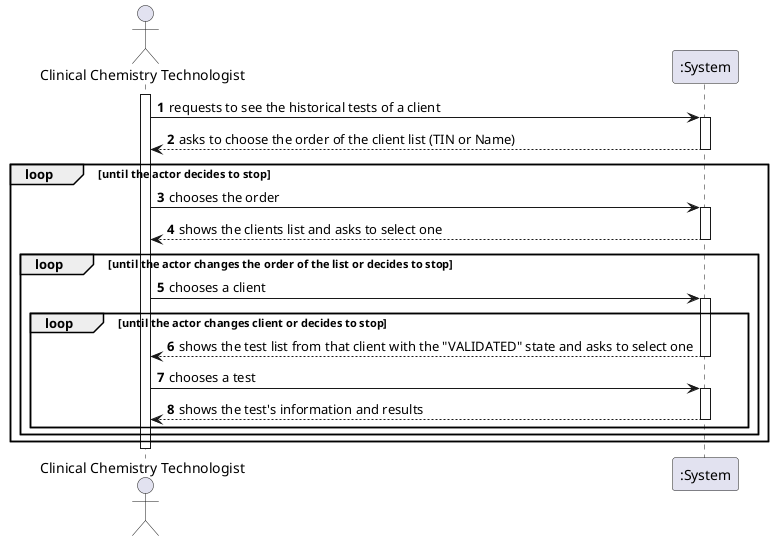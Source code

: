 @startuml
autonumber
actor "Clinical Chemistry Technologist" as LC

activate LC


LC -> ":System" : requests to see the historical tests of a client
activate ":System"

":System" --> LC : asks to choose the order of the client list (TIN or Name)
deactivate ":System"

loop until the actor decides to stop
LC -> ":System" : chooses the order
activate ":System"

":System" --> LC : shows the clients list and asks to select one
deactivate ":System"

loop until the actor changes the order of the list or decides to stop
LC -> ":System" : chooses a client
activate ":System"

loop until the actor changes client or decides to stop
    ":System" --> LC : shows the test list from that client with the "VALIDATED" state and asks to select one
    deactivate ":System"

    LC -> ":System" : chooses a test
    activate ":System"
    ":System" --> LC : shows the test's information and results
    deactivate ":System"
end loop
end loop
end loop
deactivate LC
@enduml